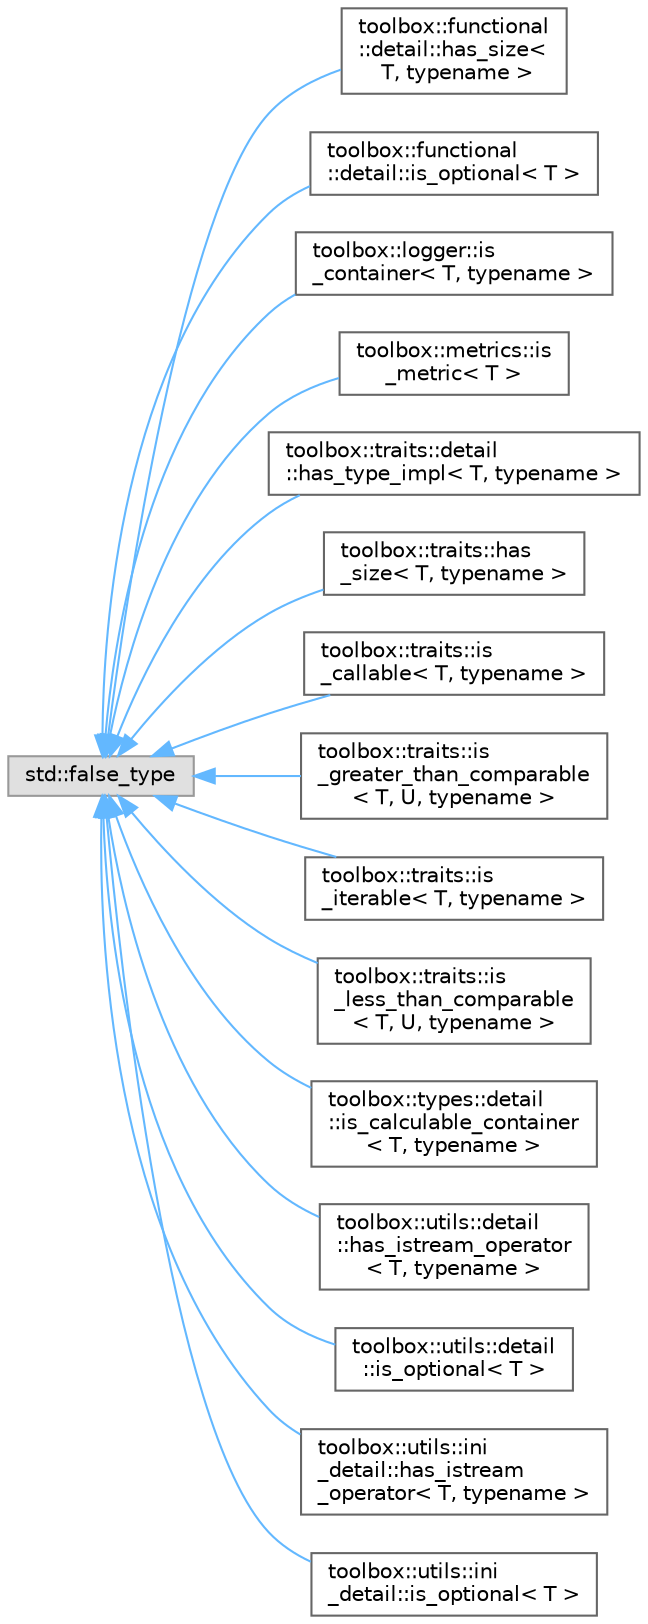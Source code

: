 digraph "Graphical Class Hierarchy"
{
 // LATEX_PDF_SIZE
  bgcolor="transparent";
  edge [fontname=Helvetica,fontsize=10,labelfontname=Helvetica,labelfontsize=10];
  node [fontname=Helvetica,fontsize=10,shape=box,height=0.2,width=0.4];
  rankdir="LR";
  Node0 [id="Node000000",label="std::false_type",height=0.2,width=0.4,color="grey60", fillcolor="#E0E0E0", style="filled",tooltip=" "];
  Node0 -> Node1 [id="edge18_Node000000_Node000001",dir="back",color="steelblue1",style="solid",tooltip=" "];
  Node1 [id="Node000001",label="toolbox::functional\l::detail::has_size\<\l T, typename \>",height=0.2,width=0.4,color="grey40", fillcolor="white", style="filled",URL="$structtoolbox_1_1functional_1_1detail_1_1has__size.html",tooltip="检查类型是否有size()成员函数的类型特征 / Type trait to check if type has size() member function"];
  Node0 -> Node2 [id="edge19_Node000000_Node000002",dir="back",color="steelblue1",style="solid",tooltip=" "];
  Node2 [id="Node000002",label="toolbox::functional\l::detail::is_optional\< T \>",height=0.2,width=0.4,color="grey40", fillcolor="white", style="filled",URL="$structtoolbox_1_1functional_1_1detail_1_1is__optional.html",tooltip="检查T是否为std::optional的类型特征 / Type trait to check if T is a std::optional"];
  Node0 -> Node3 [id="edge20_Node000000_Node000003",dir="back",color="steelblue1",style="solid",tooltip=" "];
  Node3 [id="Node000003",label="toolbox::logger::is\l_container\< T, typename \>",height=0.2,width=0.4,color="grey40", fillcolor="white", style="filled",URL="$structtoolbox_1_1logger_1_1is__container.html",tooltip="检查类型是否为容器的类型特征 / Type trait to check if a type is a container"];
  Node0 -> Node4 [id="edge21_Node000000_Node000004",dir="back",color="steelblue1",style="solid",tooltip=" "];
  Node4 [id="Node000004",label="toolbox::metrics::is\l_metric\< T \>",height=0.2,width=0.4,color="grey40", fillcolor="white", style="filled",URL="$structtoolbox_1_1metrics_1_1is__metric.html",tooltip=" "];
  Node0 -> Node5 [id="edge22_Node000000_Node000005",dir="back",color="steelblue1",style="solid",tooltip=" "];
  Node5 [id="Node000005",label="toolbox::traits::detail\l::has_type_impl\< T, typename \>",height=0.2,width=0.4,color="grey40", fillcolor="white", style="filled",URL="$structtoolbox_1_1traits_1_1detail_1_1has__type__impl.html",tooltip="检查类型是否具有type成员/Check if type has a type member"];
  Node0 -> Node6 [id="edge23_Node000000_Node000006",dir="back",color="steelblue1",style="solid",tooltip=" "];
  Node6 [id="Node000006",label="toolbox::traits::has\l_size\< T, typename \>",height=0.2,width=0.4,color="grey40", fillcolor="white", style="filled",URL="$structtoolbox_1_1traits_1_1has__size.html",tooltip="检查类型是否有size成员/Check if type has size member"];
  Node0 -> Node7 [id="edge24_Node000000_Node000007",dir="back",color="steelblue1",style="solid",tooltip=" "];
  Node7 [id="Node000007",label="toolbox::traits::is\l_callable\< T, typename \>",height=0.2,width=0.4,color="grey40", fillcolor="white", style="filled",URL="$structtoolbox_1_1traits_1_1is__callable.html",tooltip="检查类型是否可调用/Check if type is callable"];
  Node0 -> Node8 [id="edge25_Node000000_Node000008",dir="back",color="steelblue1",style="solid",tooltip=" "];
  Node8 [id="Node000008",label="toolbox::traits::is\l_greater_than_comparable\l\< T, U, typename \>",height=0.2,width=0.4,color="grey40", fillcolor="white", style="filled",URL="$structtoolbox_1_1traits_1_1is__greater__than__comparable.html",tooltip="检查类型T和U是否支持大于运算符（>）/Check if types T and U support the greater-than operator (>)"];
  Node0 -> Node9 [id="edge26_Node000000_Node000009",dir="back",color="steelblue1",style="solid",tooltip=" "];
  Node9 [id="Node000009",label="toolbox::traits::is\l_iterable\< T, typename \>",height=0.2,width=0.4,color="grey40", fillcolor="white", style="filled",URL="$structtoolbox_1_1traits_1_1is__iterable.html",tooltip=" "];
  Node0 -> Node10 [id="edge27_Node000000_Node000010",dir="back",color="steelblue1",style="solid",tooltip=" "];
  Node10 [id="Node000010",label="toolbox::traits::is\l_less_than_comparable\l\< T, U, typename \>",height=0.2,width=0.4,color="grey40", fillcolor="white", style="filled",URL="$structtoolbox_1_1traits_1_1is__less__than__comparable.html",tooltip="检查类型T和U是否支持小于运算符（<）/Check if types T and U support the less-than operator (<)"];
  Node0 -> Node11 [id="edge28_Node000000_Node000011",dir="back",color="steelblue1",style="solid",tooltip=" "];
  Node11 [id="Node000011",label="toolbox::types::detail\l::is_calculable_container\l\< T, typename \>",height=0.2,width=0.4,color="grey40", fillcolor="white", style="filled",URL="$structtoolbox_1_1types_1_1detail_1_1is__calculable__container.html",tooltip="辅助类型特征,用于检查类型是否为可计算容器 / Helper type trait to check if a type is a calculable container"];
  Node0 -> Node12 [id="edge29_Node000000_Node000012",dir="back",color="steelblue1",style="solid",tooltip=" "];
  Node12 [id="Node000012",label="toolbox::utils::detail\l::has_istream_operator\l\< T, typename \>",height=0.2,width=0.4,color="grey40", fillcolor="white", style="filled",URL="$structtoolbox_1_1utils_1_1detail_1_1has__istream__operator.html",tooltip=" "];
  Node0 -> Node13 [id="edge30_Node000000_Node000013",dir="back",color="steelblue1",style="solid",tooltip=" "];
  Node13 [id="Node000013",label="toolbox::utils::detail\l::is_optional\< T \>",height=0.2,width=0.4,color="grey40", fillcolor="white", style="filled",URL="$structtoolbox_1_1utils_1_1detail_1_1is__optional.html",tooltip=" "];
  Node0 -> Node14 [id="edge31_Node000000_Node000014",dir="back",color="steelblue1",style="solid",tooltip=" "];
  Node14 [id="Node000014",label="toolbox::utils::ini\l_detail::has_istream\l_operator\< T, typename \>",height=0.2,width=0.4,color="grey40", fillcolor="white", style="filled",URL="$structtoolbox_1_1utils_1_1ini__detail_1_1has__istream__operator.html",tooltip=" "];
  Node0 -> Node15 [id="edge32_Node000000_Node000015",dir="back",color="steelblue1",style="solid",tooltip=" "];
  Node15 [id="Node000015",label="toolbox::utils::ini\l_detail::is_optional\< T \>",height=0.2,width=0.4,color="grey40", fillcolor="white", style="filled",URL="$structtoolbox_1_1utils_1_1ini__detail_1_1is__optional.html",tooltip=" "];
}
